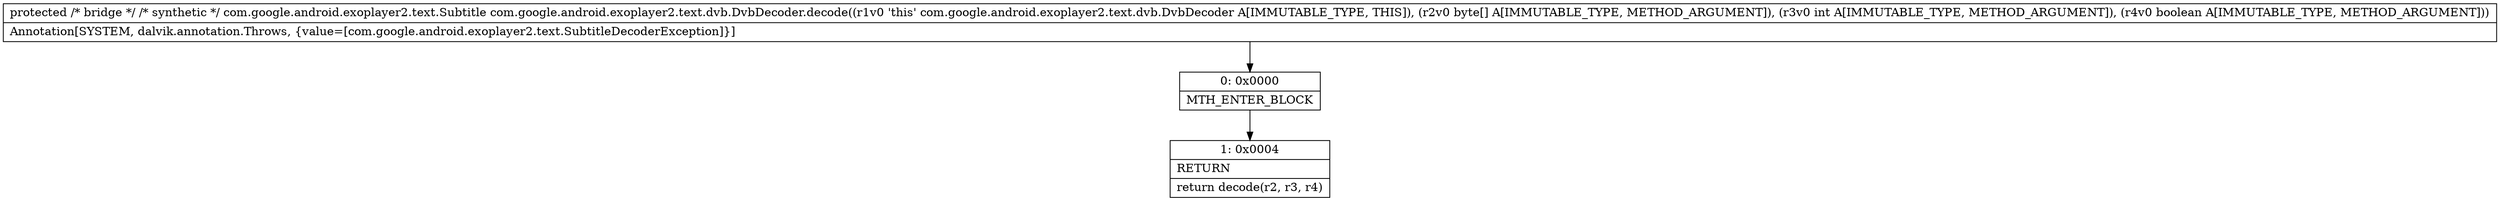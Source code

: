digraph "CFG forcom.google.android.exoplayer2.text.dvb.DvbDecoder.decode([BIZ)Lcom\/google\/android\/exoplayer2\/text\/Subtitle;" {
Node_0 [shape=record,label="{0\:\ 0x0000|MTH_ENTER_BLOCK\l}"];
Node_1 [shape=record,label="{1\:\ 0x0004|RETURN\l|return decode(r2, r3, r4)\l}"];
MethodNode[shape=record,label="{protected \/* bridge *\/ \/* synthetic *\/ com.google.android.exoplayer2.text.Subtitle com.google.android.exoplayer2.text.dvb.DvbDecoder.decode((r1v0 'this' com.google.android.exoplayer2.text.dvb.DvbDecoder A[IMMUTABLE_TYPE, THIS]), (r2v0 byte[] A[IMMUTABLE_TYPE, METHOD_ARGUMENT]), (r3v0 int A[IMMUTABLE_TYPE, METHOD_ARGUMENT]), (r4v0 boolean A[IMMUTABLE_TYPE, METHOD_ARGUMENT]))  | Annotation[SYSTEM, dalvik.annotation.Throws, \{value=[com.google.android.exoplayer2.text.SubtitleDecoderException]\}]\l}"];
MethodNode -> Node_0;
Node_0 -> Node_1;
}

